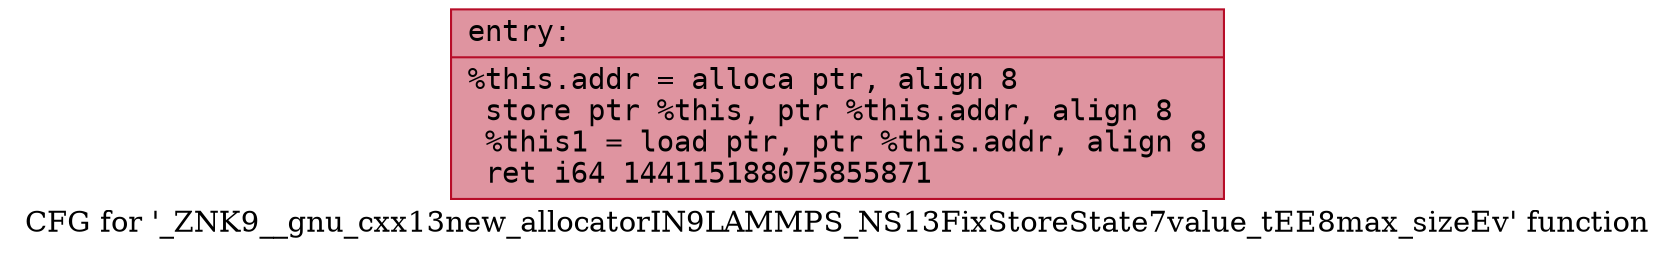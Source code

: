digraph "CFG for '_ZNK9__gnu_cxx13new_allocatorIN9LAMMPS_NS13FixStoreState7value_tEE8max_sizeEv' function" {
	label="CFG for '_ZNK9__gnu_cxx13new_allocatorIN9LAMMPS_NS13FixStoreState7value_tEE8max_sizeEv' function";

	Node0x55b564acc590 [shape=record,color="#b70d28ff", style=filled, fillcolor="#b70d2870" fontname="Courier",label="{entry:\l|  %this.addr = alloca ptr, align 8\l  store ptr %this, ptr %this.addr, align 8\l  %this1 = load ptr, ptr %this.addr, align 8\l  ret i64 144115188075855871\l}"];
}
